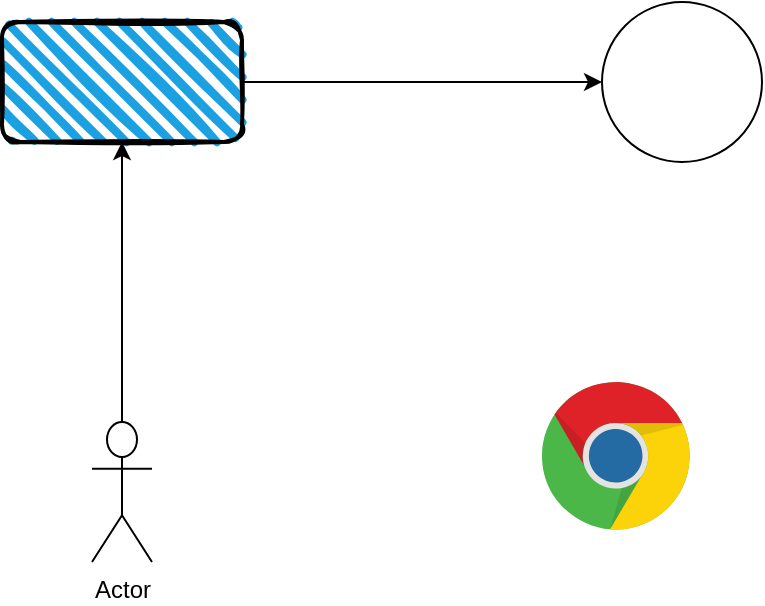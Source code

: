 <mxfile version="17.4.4" type="github">
  <diagram id="aOazbEM6QWOl_KYFxzYn" name="第 1 页">
    <mxGraphModel dx="1422" dy="754" grid="1" gridSize="10" guides="1" tooltips="1" connect="1" arrows="1" fold="1" page="1" pageScale="1" pageWidth="827" pageHeight="1169" math="0" shadow="0">
      <root>
        <mxCell id="0" />
        <mxCell id="1" parent="0" />
        <mxCell id="A8_AzvY26_DH5kYESe5h-2" value="" style="ellipse;whiteSpace=wrap;html=1;aspect=fixed;" vertex="1" parent="1">
          <mxGeometry x="440" y="150" width="80" height="80" as="geometry" />
        </mxCell>
        <mxCell id="A8_AzvY26_DH5kYESe5h-6" style="edgeStyle=orthogonalEdgeStyle;rounded=0;orthogonalLoop=1;jettySize=auto;html=1;entryX=0;entryY=0.5;entryDx=0;entryDy=0;" edge="1" parent="1" source="A8_AzvY26_DH5kYESe5h-5" target="A8_AzvY26_DH5kYESe5h-2">
          <mxGeometry relative="1" as="geometry" />
        </mxCell>
        <mxCell id="A8_AzvY26_DH5kYESe5h-5" value="" style="rounded=1;whiteSpace=wrap;html=1;strokeWidth=2;fillWeight=4;hachureGap=8;hachureAngle=45;fillColor=#1ba1e2;sketch=1;" vertex="1" parent="1">
          <mxGeometry x="140" y="160" width="120" height="60" as="geometry" />
        </mxCell>
        <mxCell id="A8_AzvY26_DH5kYESe5h-21" style="edgeStyle=orthogonalEdgeStyle;rounded=0;orthogonalLoop=1;jettySize=auto;html=1;entryX=0.5;entryY=1;entryDx=0;entryDy=0;" edge="1" parent="1" source="A8_AzvY26_DH5kYESe5h-20" target="A8_AzvY26_DH5kYESe5h-5">
          <mxGeometry relative="1" as="geometry" />
        </mxCell>
        <mxCell id="A8_AzvY26_DH5kYESe5h-20" value="Actor" style="shape=umlActor;verticalLabelPosition=bottom;verticalAlign=top;html=1;" vertex="1" parent="1">
          <mxGeometry x="185" y="360" width="30" height="70" as="geometry" />
        </mxCell>
        <mxCell id="Su0tWqZLm0ifTqQ0Aovo-1" value="" style="dashed=0;outlineConnect=0;html=1;align=center;labelPosition=center;verticalLabelPosition=bottom;verticalAlign=top;shape=mxgraph.weblogos.chrome" vertex="1" parent="1">
          <mxGeometry x="410" y="340" width="74.8" height="75.4" as="geometry" />
        </mxCell>
      </root>
    </mxGraphModel>
  </diagram>
</mxfile>
